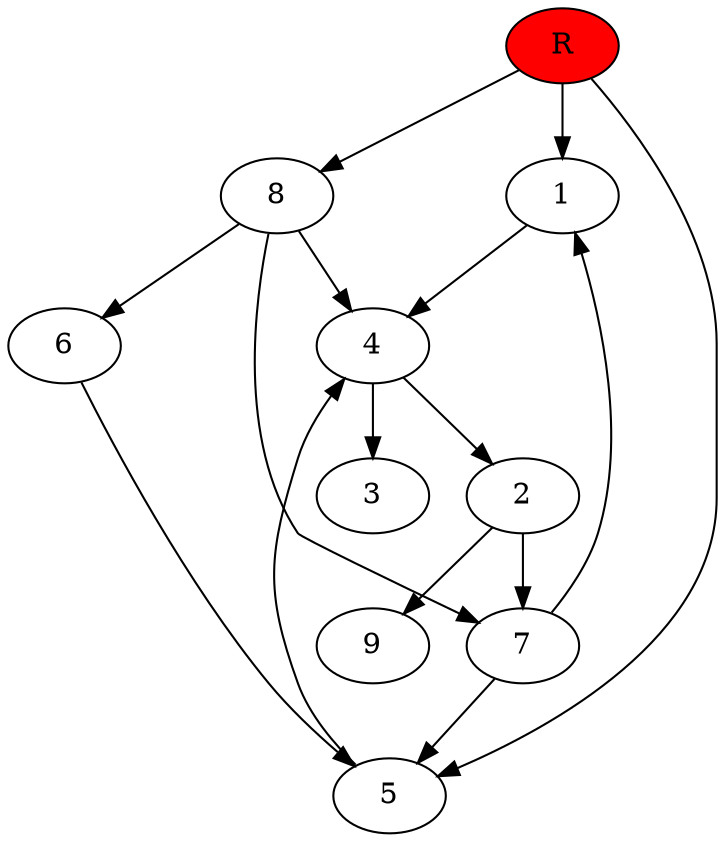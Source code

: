 digraph prb60852 {
	1
	2
	3
	4
	5
	6
	7
	8
	R [fillcolor="#ff0000" style=filled]
	1 -> 4
	2 -> 7
	2 -> 9
	4 -> 2
	4 -> 3
	5 -> 4
	6 -> 5
	7 -> 1
	7 -> 5
	8 -> 4
	8 -> 6
	8 -> 7
	R -> 1
	R -> 5
	R -> 8
}

